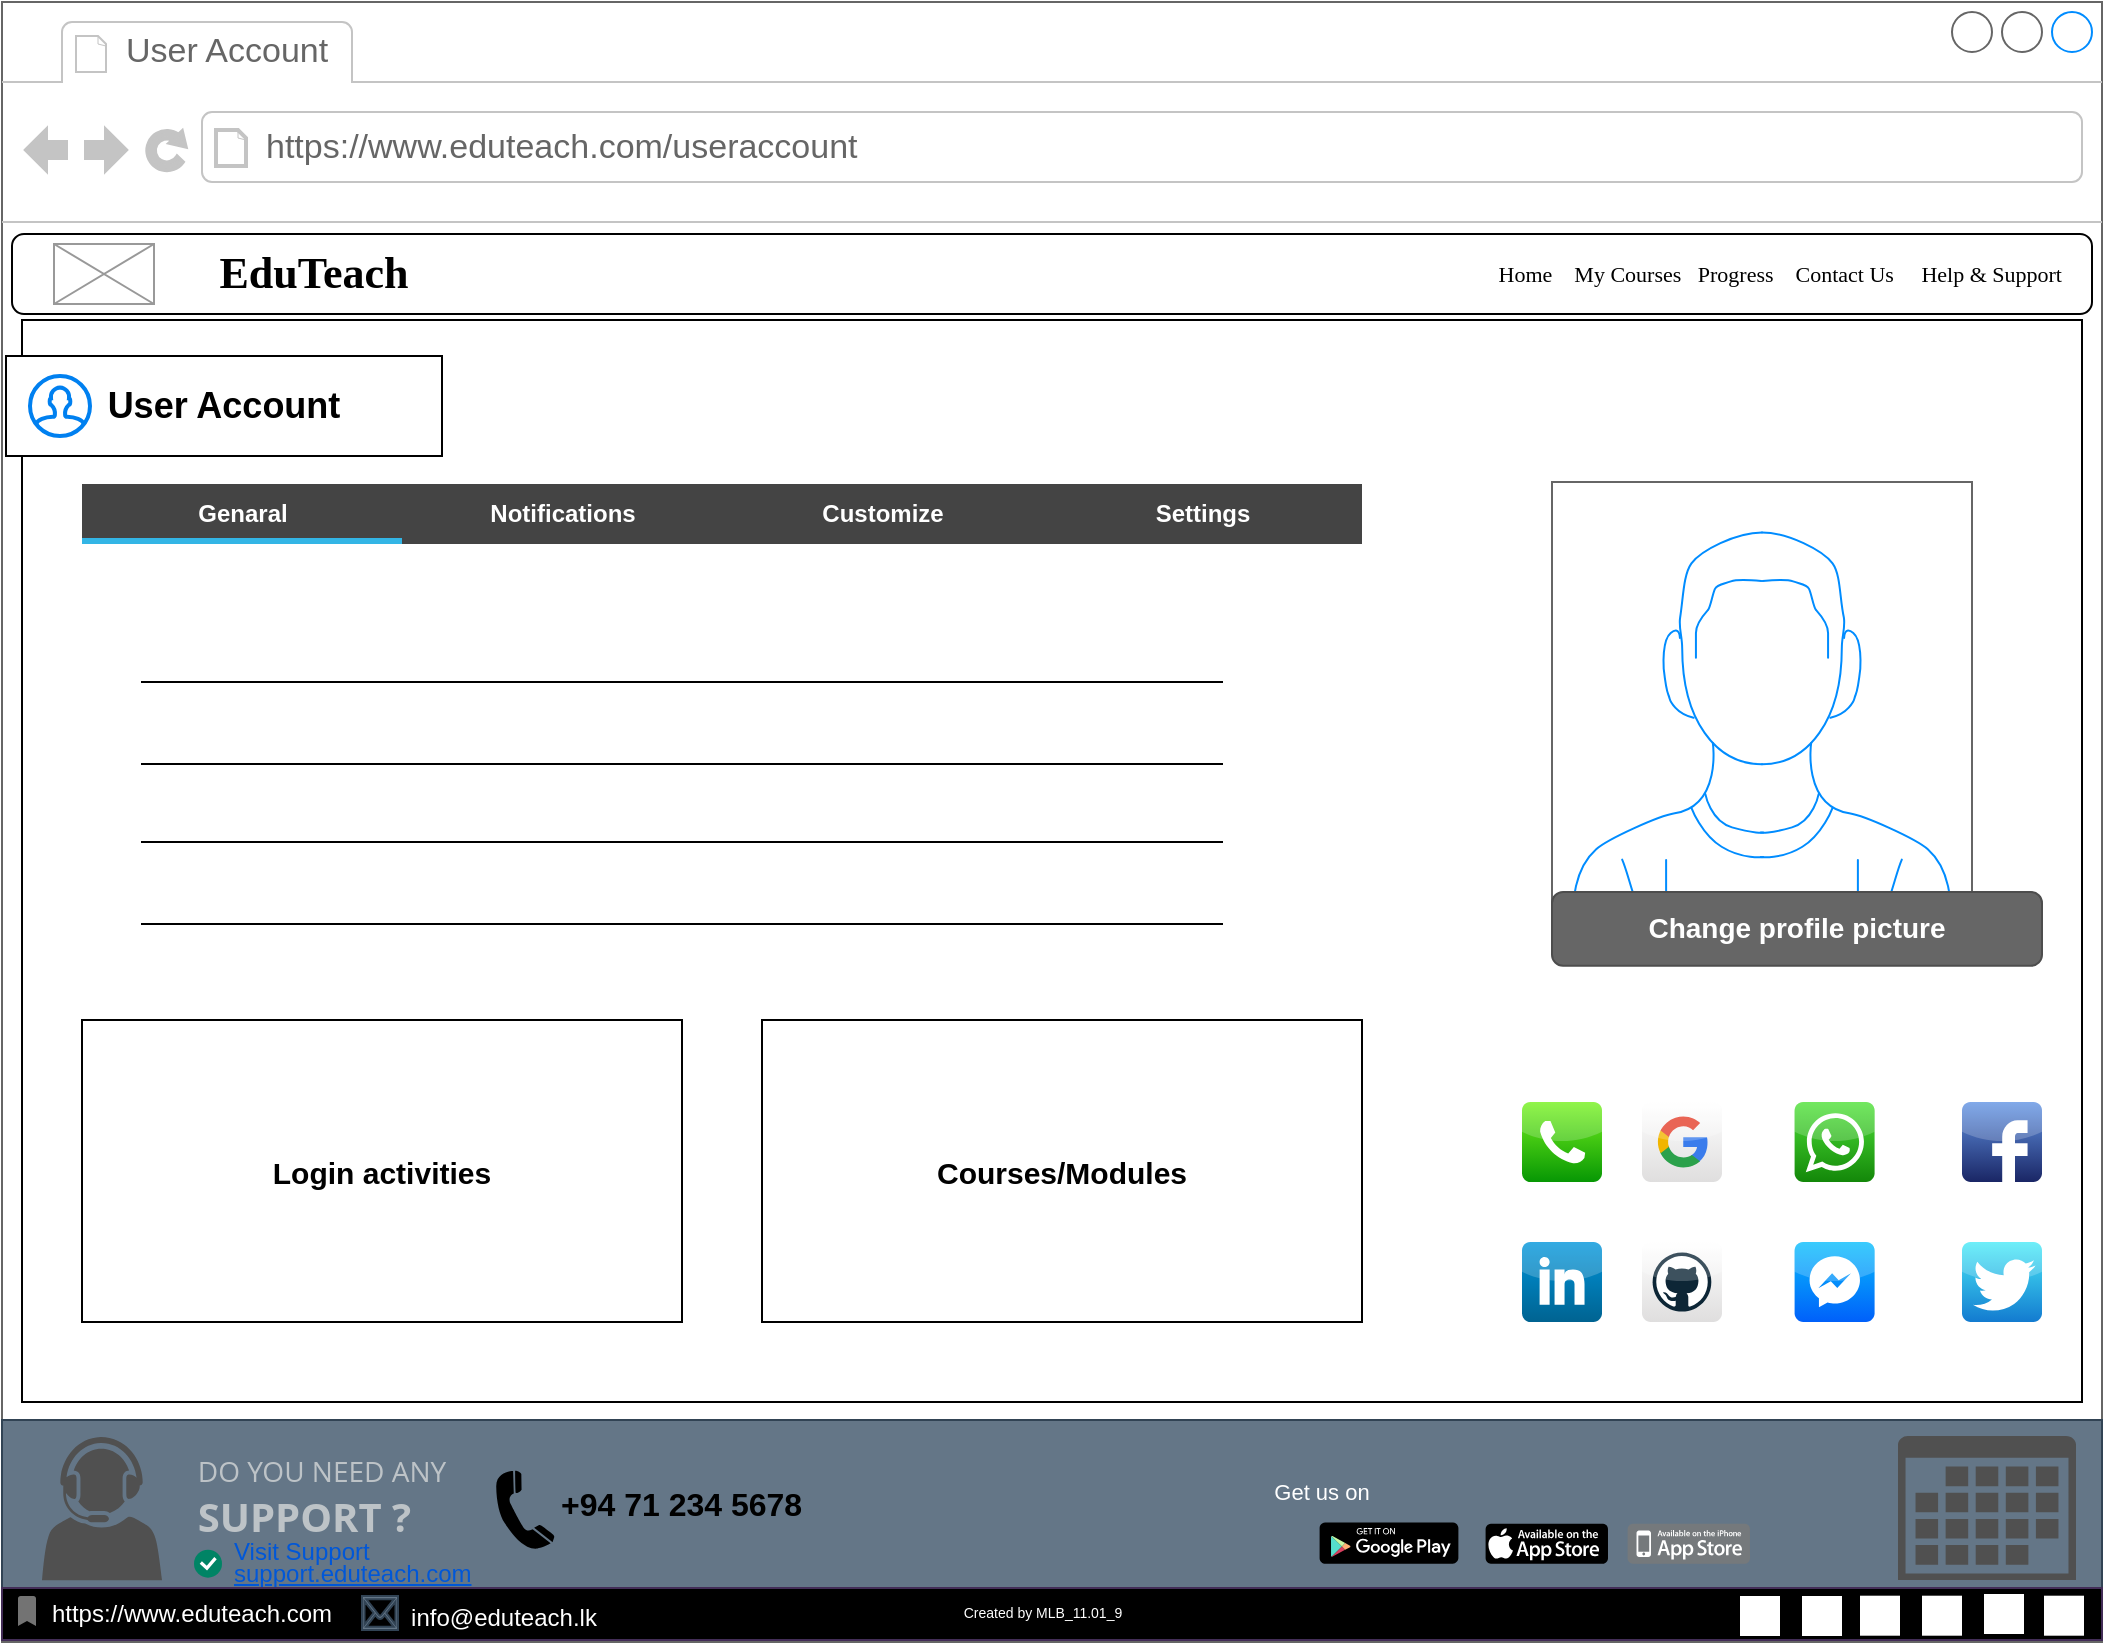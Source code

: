 <mxfile version="21.2.9" type="device">
  <diagram name="Page-1" id="2cc2dc42-3aac-f2a9-1cec-7a8b7cbee084">
    <mxGraphModel dx="1241" dy="711" grid="1" gridSize="10" guides="1" tooltips="1" connect="1" arrows="1" fold="1" page="1" pageScale="1" pageWidth="1100" pageHeight="850" background="none" math="0" shadow="0">
      <root>
        <mxCell id="0" />
        <mxCell id="1" parent="0" />
        <mxCell id="7026571954dc6520-1" value="" style="strokeWidth=1;shadow=0;dashed=0;align=center;html=1;shape=mxgraph.mockup.containers.browserWindow;rSize=0;strokeColor=#666666;mainText=,;recursiveResize=0;rounded=0;labelBackgroundColor=none;fontFamily=Verdana;fontSize=12" parent="1" vertex="1">
          <mxGeometry x="30" y="21" width="1050" height="820" as="geometry" />
        </mxCell>
        <mxCell id="FAUpBP3DlZ3lO1FXphOJ-49" value="" style="html=1;dashed=0;whiteSpace=wrap;" vertex="1" parent="7026571954dc6520-1">
          <mxGeometry x="10" y="159" width="1030" height="541" as="geometry" />
        </mxCell>
        <mxCell id="7026571954dc6520-2" value="User Account" style="strokeWidth=1;shadow=0;dashed=0;align=center;html=1;shape=mxgraph.mockup.containers.anchor;fontSize=17;fontColor=#666666;align=left;" parent="7026571954dc6520-1" vertex="1">
          <mxGeometry x="60" y="12" width="110" height="26" as="geometry" />
        </mxCell>
        <mxCell id="7026571954dc6520-3" value="https://www.eduteach.com/useraccount" style="strokeWidth=1;shadow=0;dashed=0;align=center;html=1;shape=mxgraph.mockup.containers.anchor;rSize=0;fontSize=17;fontColor=#666666;align=left;" parent="7026571954dc6520-1" vertex="1">
          <mxGeometry x="130" y="60" width="480" height="26" as="geometry" />
        </mxCell>
        <mxCell id="FAUpBP3DlZ3lO1FXphOJ-2" value="" style="verticalLabelPosition=bottom;shadow=0;dashed=0;align=center;html=1;verticalAlign=top;strokeWidth=1;shape=mxgraph.mockup.containers.userMale;strokeColor=#666666;strokeColor2=#008cff;" vertex="1" parent="7026571954dc6520-1">
          <mxGeometry x="775" y="240" width="210" height="210" as="geometry" />
        </mxCell>
        <mxCell id="FAUpBP3DlZ3lO1FXphOJ-10" value="" style="strokeWidth=1;html=1;shadow=0;dashed=0;shape=mxgraph.android.rrect;rSize=0;fillColor=#444444;strokeColor=none;" vertex="1" parent="7026571954dc6520-1">
          <mxGeometry x="40" y="241" width="640" height="30" as="geometry" />
        </mxCell>
        <mxCell id="FAUpBP3DlZ3lO1FXphOJ-11" value="Genaral" style="strokeWidth=1;html=1;shadow=0;dashed=0;shape=mxgraph.android.anchor;fontStyle=1;fontColor=#ffffff;" vertex="1" parent="FAUpBP3DlZ3lO1FXphOJ-10">
          <mxGeometry width="160" height="30" as="geometry" />
        </mxCell>
        <mxCell id="FAUpBP3DlZ3lO1FXphOJ-12" value="Notifications" style="strokeWidth=1;html=1;shadow=0;dashed=0;shape=mxgraph.android.rrect;rSize=0;fontStyle=1;fillColor=none;strokeColor=none;fontColor=#ffffff;" vertex="1" parent="FAUpBP3DlZ3lO1FXphOJ-10">
          <mxGeometry x="160" width="160" height="30" as="geometry" />
        </mxCell>
        <mxCell id="FAUpBP3DlZ3lO1FXphOJ-13" value="" style="strokeWidth=1;html=1;shadow=0;dashed=0;shape=mxgraph.android.rrect;rSize=0;fillColor=#33b5e5;strokeColor=none;" vertex="1" parent="FAUpBP3DlZ3lO1FXphOJ-12">
          <mxGeometry x="-160" y="27" width="160" height="3" as="geometry" />
        </mxCell>
        <mxCell id="FAUpBP3DlZ3lO1FXphOJ-14" value="Customize" style="strokeWidth=1;html=1;shadow=0;dashed=0;shape=mxgraph.android.anchor;fontStyle=1;fontColor=#ffffff;" vertex="1" parent="FAUpBP3DlZ3lO1FXphOJ-10">
          <mxGeometry x="320" width="160" height="30" as="geometry" />
        </mxCell>
        <mxCell id="FAUpBP3DlZ3lO1FXphOJ-15" value="Settings" style="strokeWidth=1;html=1;shadow=0;dashed=0;shape=mxgraph.android.anchor;fontStyle=1;fontColor=#ffffff;" vertex="1" parent="FAUpBP3DlZ3lO1FXphOJ-10">
          <mxGeometry x="480" width="160" height="30" as="geometry" />
        </mxCell>
        <mxCell id="FAUpBP3DlZ3lO1FXphOJ-17" value="&lt;b&gt;&lt;font style=&quot;font-size: 14px;&quot;&gt;Change profile picture&lt;/font&gt;&lt;/b&gt;" style="rounded=1;html=1;shadow=0;dashed=0;whiteSpace=wrap;fontSize=10;fillColor=#666666;align=center;strokeColor=#4D4D4D;fontColor=#ffffff;" vertex="1" parent="7026571954dc6520-1">
          <mxGeometry x="775" y="445" width="245" height="36.88" as="geometry" />
        </mxCell>
        <mxCell id="FAUpBP3DlZ3lO1FXphOJ-18" value="" style="html=1;dashed=0;whiteSpace=wrap;shape=partialRectangle;right=0;left=0;" vertex="1" parent="7026571954dc6520-1">
          <mxGeometry x="70" y="340" width="540" height="41" as="geometry" />
        </mxCell>
        <mxCell id="FAUpBP3DlZ3lO1FXphOJ-46" value="" style="html=1;dashed=0;whiteSpace=wrap;shape=partialRectangle;right=0;left=0;" vertex="1" parent="7026571954dc6520-1">
          <mxGeometry x="70" y="420" width="540" height="41" as="geometry" />
        </mxCell>
        <mxCell id="FAUpBP3DlZ3lO1FXphOJ-53" value="&lt;b&gt;&lt;font style=&quot;font-size: 15px;&quot;&gt;Login activities&lt;/font&gt;&lt;/b&gt;" style="rounded=0;whiteSpace=wrap;html=1;" vertex="1" parent="7026571954dc6520-1">
          <mxGeometry x="40" y="509" width="300" height="151" as="geometry" />
        </mxCell>
        <mxCell id="FAUpBP3DlZ3lO1FXphOJ-54" value="&lt;span style=&quot;font-size: 15px;&quot;&gt;&lt;b&gt;Courses/Modules&lt;/b&gt;&lt;/span&gt;" style="rounded=0;whiteSpace=wrap;html=1;" vertex="1" parent="7026571954dc6520-1">
          <mxGeometry x="380" y="509" width="300" height="151" as="geometry" />
        </mxCell>
        <mxCell id="FAUpBP3DlZ3lO1FXphOJ-55" value="" style="dashed=0;outlineConnect=0;html=1;align=center;labelPosition=center;verticalLabelPosition=bottom;verticalAlign=top;shape=mxgraph.webicons.github;gradientColor=#DFDEDE;aspect=fixed;" vertex="1" parent="7026571954dc6520-1">
          <mxGeometry x="820" y="620" width="40" height="40" as="geometry" />
        </mxCell>
        <mxCell id="FAUpBP3DlZ3lO1FXphOJ-56" value="" style="dashed=0;outlineConnect=0;html=1;align=center;labelPosition=center;verticalLabelPosition=bottom;verticalAlign=top;shape=mxgraph.webicons.facebook;fillColor=#6294E4;gradientColor=#1A2665" vertex="1" parent="7026571954dc6520-1">
          <mxGeometry x="980" y="550" width="40" height="40" as="geometry" />
        </mxCell>
        <mxCell id="FAUpBP3DlZ3lO1FXphOJ-57" value="" style="dashed=0;outlineConnect=0;html=1;align=center;labelPosition=center;verticalLabelPosition=bottom;verticalAlign=top;shape=mxgraph.webicons.linkedin;fillColor=#0095DB;gradientColor=#006391;aspect=fixed;" vertex="1" parent="7026571954dc6520-1">
          <mxGeometry x="760" y="620" width="40" height="40" as="geometry" />
        </mxCell>
        <mxCell id="FAUpBP3DlZ3lO1FXphOJ-58" value="" style="dashed=0;outlineConnect=0;html=1;align=center;labelPosition=center;verticalLabelPosition=bottom;verticalAlign=top;shape=mxgraph.webicons.messenger_3;fillColor=#09BEFC;gradientColor=#0060FA;aspect=fixed;" vertex="1" parent="7026571954dc6520-1">
          <mxGeometry x="896.3" y="620" width="40" height="40" as="geometry" />
        </mxCell>
        <mxCell id="FAUpBP3DlZ3lO1FXphOJ-59" value="" style="dashed=0;outlineConnect=0;html=1;align=center;labelPosition=center;verticalLabelPosition=bottom;verticalAlign=top;shape=mxgraph.webicons.whatsapp;fillColor=#4FE238;gradientColor=#138709" vertex="1" parent="7026571954dc6520-1">
          <mxGeometry x="896.3" y="550" width="40" height="40" as="geometry" />
        </mxCell>
        <mxCell id="FAUpBP3DlZ3lO1FXphOJ-60" value="" style="dashed=0;outlineConnect=0;html=1;align=center;labelPosition=center;verticalLabelPosition=bottom;verticalAlign=top;shape=mxgraph.webicons.twitter;fillColor=#49EAF7;gradientColor=#137BD0;aspect=fixed;" vertex="1" parent="7026571954dc6520-1">
          <mxGeometry x="980" y="620" width="40" height="40" as="geometry" />
        </mxCell>
        <mxCell id="FAUpBP3DlZ3lO1FXphOJ-61" value="" style="dashed=0;outlineConnect=0;html=1;align=center;labelPosition=center;verticalLabelPosition=bottom;verticalAlign=top;shape=mxgraph.webicons.phone;fillColor=#76F21E;gradientColor=#079704;aspect=fixed;" vertex="1" parent="7026571954dc6520-1">
          <mxGeometry x="760" y="550" width="40" height="40" as="geometry" />
        </mxCell>
        <mxCell id="FAUpBP3DlZ3lO1FXphOJ-63" value="" style="dashed=0;outlineConnect=0;html=1;align=center;labelPosition=center;verticalLabelPosition=bottom;verticalAlign=top;shape=mxgraph.webicons.google;gradientColor=#DFDEDE;aspect=fixed;" vertex="1" parent="7026571954dc6520-1">
          <mxGeometry x="820" y="550" width="40" height="40" as="geometry" />
        </mxCell>
        <mxCell id="LoF_D8ftlG8vqLDM8Cvz-1" value="&lt;font style=&quot;font-size: 7px;&quot;&gt;Created by MLB_11.01_9&lt;/font&gt;" style="text;html=1;strokeColor=none;fillColor=none;align=center;verticalAlign=middle;whiteSpace=wrap;rounded=0;" parent="1" vertex="1">
          <mxGeometry x="460" y="810" width="181" height="30" as="geometry" />
        </mxCell>
        <mxCell id="LoF_D8ftlG8vqLDM8Cvz-2" value="" style="rounded=1;whiteSpace=wrap;html=1;" parent="1" vertex="1">
          <mxGeometry x="35" y="137" width="1040" height="40" as="geometry" />
        </mxCell>
        <mxCell id="LoF_D8ftlG8vqLDM8Cvz-3" value="" style="verticalLabelPosition=bottom;shadow=0;dashed=0;align=center;html=1;verticalAlign=top;strokeWidth=1;shape=mxgraph.mockup.graphics.simpleIcon;strokeColor=#999999;" parent="1" vertex="1">
          <mxGeometry x="56" y="142" width="50" height="30" as="geometry" />
        </mxCell>
        <mxCell id="796VdTpRs6x_GsB5o8sN-1" value="" style="rounded=0;whiteSpace=wrap;html=1;fillColor=#647687;strokeColor=#314354;fontColor=#ffffff;" parent="1" vertex="1">
          <mxGeometry x="30" y="730" width="1050" height="110" as="geometry" />
        </mxCell>
        <mxCell id="796VdTpRs6x_GsB5o8sN-2" value="" style="dashed=0;outlineConnect=0;html=1;align=center;labelPosition=center;verticalLabelPosition=bottom;verticalAlign=top;shape=mxgraph.weblogos.app_store;fillColor=#000000;strokeColor=none" parent="1" vertex="1">
          <mxGeometry x="771.8" y="781.85" width="61.2" height="20" as="geometry" />
        </mxCell>
        <mxCell id="796VdTpRs6x_GsB5o8sN-3" value="" style="dashed=0;outlineConnect=0;html=1;align=center;labelPosition=center;verticalLabelPosition=bottom;verticalAlign=top;shape=mxgraph.weblogos.app_store_iphone;fillColor=#75797C;strokeColor=none" parent="1" vertex="1">
          <mxGeometry x="842.8" y="781.85" width="61.2" height="20" as="geometry" />
        </mxCell>
        <mxCell id="796VdTpRs6x_GsB5o8sN-4" value="" style="dashed=0;outlineConnect=0;html=1;align=center;labelPosition=center;verticalLabelPosition=bottom;verticalAlign=top;shape=mxgraph.webicons.google_play;fillColor=#000000" parent="1" vertex="1">
          <mxGeometry x="688.8" y="781.25" width="69.4" height="20.6" as="geometry" />
        </mxCell>
        <mxCell id="796VdTpRs6x_GsB5o8sN-5" value="&lt;font style=&quot;font-size: 11px;&quot; color=&quot;#ffffff&quot;&gt;Get us on&lt;/font&gt;" style="text;html=1;strokeColor=none;fillColor=none;align=center;verticalAlign=middle;whiteSpace=wrap;rounded=0;" parent="1" vertex="1">
          <mxGeometry x="660" y="751.25" width="60" height="30" as="geometry" />
        </mxCell>
        <mxCell id="796VdTpRs6x_GsB5o8sN-6" value="&lt;p style=&quot;line-height: 90%;&quot;&gt;&lt;/p&gt;&lt;div style=&quot;text-align: left; line-height: 40%; font-size: 11px;&quot;&gt;&lt;p style=&quot;margin: 0px 0px 10px; color: rgb(189, 195, 199); font-family: &amp;quot;Open Sans&amp;quot;, sans-serif; font-size: 14px; line-height: 40%;&quot; dir=&quot;ltr&quot;&gt;&lt;span style=&quot;background-color: rgb(100, 118, 135);&quot;&gt;DO YOU NEED ANY&lt;/span&gt;&lt;/p&gt;&lt;p style=&quot;margin: 0px 0px 10px; color: rgb(189, 195, 199); font-family: &amp;quot;Open Sans&amp;quot;, sans-serif; font-size: 2rem; line-height: 40%;&quot;&gt;&lt;span style=&quot;font-weight: 700; font-size: 20px; background-color: rgb(100, 118, 135);&quot;&gt;SUPPORT ?&lt;/span&gt;&lt;/p&gt;&lt;/div&gt;&lt;p&gt;&lt;/p&gt;" style="text;html=1;strokeColor=none;fillColor=none;align=center;verticalAlign=middle;whiteSpace=wrap;rounded=0;" parent="1" vertex="1">
          <mxGeometry x="110" y="733.5" width="160" height="71.5" as="geometry" />
        </mxCell>
        <mxCell id="796VdTpRs6x_GsB5o8sN-7" value="" style="shape=image;html=1;verticalAlign=top;verticalLabelPosition=bottom;labelBackgroundColor=#ffffff;imageAspect=0;aspect=fixed;image=https://cdn1.iconfinder.com/data/icons/logos-brands-1/24/logo_brand_brands_logos_microsoft_store_windows-128.png" parent="1" vertex="1">
          <mxGeometry x="911" y="774.25" width="30" height="30" as="geometry" />
        </mxCell>
        <mxCell id="796VdTpRs6x_GsB5o8sN-8" value="" style="sketch=0;pointerEvents=1;shadow=0;dashed=0;html=1;strokeColor=none;fillColor=#505050;labelPosition=center;verticalLabelPosition=bottom;verticalAlign=top;outlineConnect=0;align=center;shape=mxgraph.office.concepts.calendar;" parent="1" vertex="1">
          <mxGeometry x="978" y="738" width="89" height="72" as="geometry" />
        </mxCell>
        <mxCell id="796VdTpRs6x_GsB5o8sN-9" value="&lt;p style=&quot;line-height: 90%;&quot;&gt;Visit Support&lt;br&gt;&lt;u&gt;support.eduteach.com&lt;/u&gt;&lt;/p&gt;" style="fillColor=none;strokeColor=none;html=1;fontColor=#0057D8;align=left;fontSize=12;sketch=0;" parent="1" vertex="1">
          <mxGeometry x="144" y="784.85" width="125" height="33" as="geometry" />
        </mxCell>
        <mxCell id="796VdTpRs6x_GsB5o8sN-10" value="" style="html=1;shadow=0;dashed=0;shape=mxgraph.atlassian.checkbox;fillColor=#008465;strokeColor=none;html=1;sketch=0;" parent="1" vertex="1">
          <mxGeometry x="126" y="794.85" width="14" height="14" as="geometry" />
        </mxCell>
        <mxCell id="796VdTpRs6x_GsB5o8sN-11" value="" style="sketch=0;pointerEvents=1;shadow=0;dashed=0;html=1;strokeColor=none;fillColor=#505050;labelPosition=center;verticalLabelPosition=bottom;verticalAlign=top;outlineConnect=0;align=center;shape=mxgraph.office.users.call_center_agent;" parent="1" vertex="1">
          <mxGeometry x="50" y="738.37" width="60" height="71.75" as="geometry" />
        </mxCell>
        <mxCell id="796VdTpRs6x_GsB5o8sN-12" value="" style="shape=mxgraph.signs.tech.telephone_3;html=1;pointerEvents=1;fillColor=#000000;strokeColor=none;verticalLabelPosition=bottom;verticalAlign=top;align=center;" parent="1" vertex="1">
          <mxGeometry x="277" y="755.25" width="29.31" height="40" as="geometry" />
        </mxCell>
        <mxCell id="796VdTpRs6x_GsB5o8sN-13" value="&lt;b&gt;&lt;font style=&quot;font-size: 16px;&quot;&gt;+94 71 234 5678&amp;nbsp;&lt;/font&gt;&lt;/b&gt;" style="text;html=1;strokeColor=none;fillColor=none;align=center;verticalAlign=middle;whiteSpace=wrap;rounded=0;" parent="1" vertex="1">
          <mxGeometry x="287" y="757.37" width="170" height="30" as="geometry" />
        </mxCell>
        <mxCell id="796VdTpRs6x_GsB5o8sN-14" value="" style="rounded=0;whiteSpace=wrap;html=1;fillColor=#000000;fontColor=#ffffff;strokeColor=#432D57;" parent="1" vertex="1">
          <mxGeometry x="30" y="814" width="1050" height="26" as="geometry" />
        </mxCell>
        <mxCell id="796VdTpRs6x_GsB5o8sN-15" value="&lt;font color=&quot;#ffffff&quot; style=&quot;font-size: 7px;&quot;&gt;Created by MLB_11.01_9&lt;/font&gt;" style="text;html=1;strokeColor=none;fillColor=none;align=center;verticalAlign=middle;whiteSpace=wrap;rounded=0;" parent="1" vertex="1">
          <mxGeometry x="460" y="810" width="181" height="30" as="geometry" />
        </mxCell>
        <mxCell id="796VdTpRs6x_GsB5o8sN-16" value="" style="shape=image;html=1;verticalAlign=top;verticalLabelPosition=bottom;labelBackgroundColor=#ffffff;imageAspect=0;aspect=fixed;image=https://cdn2.iconfinder.com/data/icons/social-media-2421/512/Telegram-128.png;imageBackground=default;" parent="1" vertex="1">
          <mxGeometry x="1021" y="817" width="20" height="20" as="geometry" />
        </mxCell>
        <mxCell id="796VdTpRs6x_GsB5o8sN-17" value="" style="shape=image;html=1;verticalAlign=top;verticalLabelPosition=bottom;labelBackgroundColor=#ffffff;imageAspect=0;aspect=fixed;image=https://cdn3.iconfinder.com/data/icons/picons-social/57/46-facebook-128.png;imageBackground=default;" parent="1" vertex="1">
          <mxGeometry x="990" y="817.85" width="20" height="20" as="geometry" />
        </mxCell>
        <mxCell id="796VdTpRs6x_GsB5o8sN-18" value="" style="shape=image;html=1;verticalAlign=top;verticalLabelPosition=bottom;labelBackgroundColor=#ffffff;imageAspect=0;aspect=fixed;image=https://cdn1.iconfinder.com/data/icons/social-media-circle-7/512/Circled_Twitter_svg-128.png;imageBackground=default;" parent="1" vertex="1">
          <mxGeometry x="959" y="817.85" width="20" height="20" as="geometry" />
        </mxCell>
        <mxCell id="796VdTpRs6x_GsB5o8sN-19" value="" style="shape=image;html=1;verticalAlign=top;verticalLabelPosition=bottom;labelBackgroundColor=#ffffff;imageAspect=0;aspect=fixed;image=https://cdn4.iconfinder.com/data/icons/ionicons/512/icon-social-github-128.png;imageBackground=default;" parent="1" vertex="1">
          <mxGeometry x="1051" y="817.85" width="20" height="20" as="geometry" />
        </mxCell>
        <mxCell id="796VdTpRs6x_GsB5o8sN-20" value="" style="shape=image;html=1;verticalAlign=top;verticalLabelPosition=bottom;labelBackgroundColor=#ffffff;imageAspect=0;aspect=fixed;image=https://cdn0.iconfinder.com/data/icons/eon-social-media-contact-info-2/32/in_linkedin_portfolio_social_media-128.png;imageBackground=default;" parent="1" vertex="1">
          <mxGeometry x="930" y="818" width="20" height="20" as="geometry" />
        </mxCell>
        <mxCell id="796VdTpRs6x_GsB5o8sN-21" value="" style="shape=image;html=1;verticalAlign=top;verticalLabelPosition=bottom;labelBackgroundColor=#ffffff;imageAspect=0;aspect=fixed;image=https://cdn0.iconfinder.com/data/icons/social-media-and-logos-12/32/Google_Google-128.png;imageBackground=default;" parent="1" vertex="1">
          <mxGeometry x="899" y="818" width="20" height="20" as="geometry" />
        </mxCell>
        <mxCell id="796VdTpRs6x_GsB5o8sN-22" value="&lt;font color=&quot;#ffffff&quot;&gt;https://www.eduteach.com&lt;/font&gt;" style="text;html=1;strokeColor=none;fillColor=none;align=center;verticalAlign=middle;whiteSpace=wrap;rounded=0;" parent="1" vertex="1">
          <mxGeometry x="40" y="812" width="170" height="30" as="geometry" />
        </mxCell>
        <mxCell id="796VdTpRs6x_GsB5o8sN-23" value="" style="shape=mxgraph.signs.tech.mail;html=1;pointerEvents=1;fillColor=#647687;strokeColor=#314354;verticalLabelPosition=bottom;verticalAlign=top;align=center;fontColor=#ffffff;" parent="1" vertex="1">
          <mxGeometry x="210" y="818" width="18" height="17" as="geometry" />
        </mxCell>
        <mxCell id="796VdTpRs6x_GsB5o8sN-24" value="&lt;font color=&quot;#ffffff&quot;&gt;info@eduteach.lk&lt;/font&gt;" style="text;html=1;strokeColor=none;fillColor=none;align=center;verticalAlign=middle;whiteSpace=wrap;rounded=0;" parent="1" vertex="1">
          <mxGeometry x="196" y="814" width="170" height="30" as="geometry" />
        </mxCell>
        <mxCell id="796VdTpRs6x_GsB5o8sN-25" value="" style="html=1;dashed=0;aspect=fixed;verticalLabelPosition=bottom;verticalAlign=top;align=center;shape=mxgraph.gmdl.bookmark;strokeColor=none;fillColor=#737373;shadow=0;sketch=0;" parent="1" vertex="1">
          <mxGeometry x="38" y="818" width="9" height="15" as="geometry" />
        </mxCell>
        <mxCell id="yMnLHjxeKOQUSBEiQ_IM-1" value="&lt;font size=&quot;1&quot; face=&quot;Comic Sans MS&quot; style=&quot;&quot;&gt;&lt;span style=&quot;font-size: 11px;&quot;&gt;&amp;nbsp; &amp;nbsp; &amp;nbsp; &amp;nbsp;Home&amp;nbsp; &amp;nbsp; My Courses&amp;nbsp; &amp;nbsp;Progress&amp;nbsp; &amp;nbsp; Contact Us&amp;nbsp; &amp;nbsp; &amp;nbsp;Help &amp;amp; Support&lt;/span&gt;&lt;/font&gt;" style="text;html=1;strokeColor=none;fillColor=none;align=right;verticalAlign=middle;whiteSpace=wrap;rounded=0;" parent="1" vertex="1">
          <mxGeometry x="680" y="142" width="382" height="30" as="geometry" />
        </mxCell>
        <mxCell id="FAUpBP3DlZ3lO1FXphOJ-1" value="&lt;font size=&quot;1&quot; face=&quot;Comic Sans MS&quot; style=&quot;&quot;&gt;&lt;b style=&quot;font-size: 22px;&quot;&gt;EduTeach&lt;/b&gt;&lt;/font&gt;" style="text;html=1;strokeColor=none;fillColor=none;align=center;verticalAlign=middle;whiteSpace=wrap;rounded=0;" vertex="1" parent="1">
          <mxGeometry x="106" y="142" width="160" height="30" as="geometry" />
        </mxCell>
        <mxCell id="FAUpBP3DlZ3lO1FXphOJ-50" value="&lt;b style=&quot;border-color: var(--border-color);&quot;&gt;&lt;font style=&quot;border-color: var(--border-color); font-size: 18px;&quot;&gt;User Account&lt;/font&gt;&lt;/b&gt;" style="rounded=0;whiteSpace=wrap;html=1;" vertex="1" parent="1">
          <mxGeometry x="32" y="198" width="218" height="50" as="geometry" />
        </mxCell>
        <mxCell id="FAUpBP3DlZ3lO1FXphOJ-52" value="" style="html=1;verticalLabelPosition=bottom;align=center;labelBackgroundColor=#ffffff;verticalAlign=top;strokeWidth=2;strokeColor=#0080F0;shadow=0;dashed=0;shape=mxgraph.ios7.icons.user;" vertex="1" parent="1">
          <mxGeometry x="44" y="208" width="30" height="30" as="geometry" />
        </mxCell>
      </root>
    </mxGraphModel>
  </diagram>
</mxfile>
